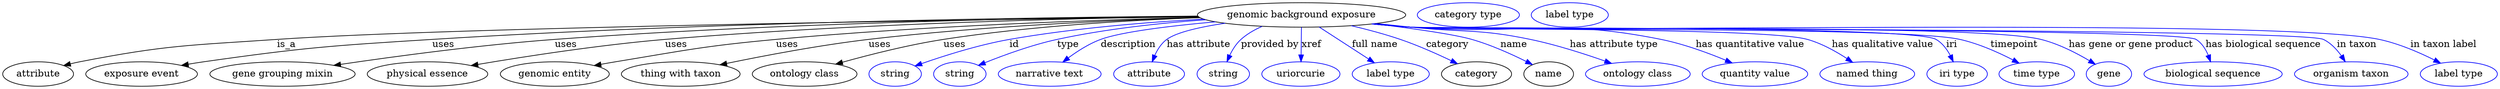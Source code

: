 digraph {
	graph [bb="0,0,3660.5,123"];
	node [label="\N"];
	"genomic background exposure"	[height=0.5,
		label="genomic background exposure",
		pos="1904,105",
		width=4.2427];
	attribute	[height=0.5,
		pos="51.995,18",
		width=1.4443];
	"genomic background exposure" -> attribute	[label=is_a,
		lp="416,61.5",
		pos="e,89.845,30.547 1752.9,102.22 1425.9,98.073 661.08,86.774 402,69 273.02,60.152 239.88,60.764 113,36 108.63,35.148 104.12,34.14 99.619,\
33.048"];
	"exposure event"	[height=0.5,
		pos="204,18",
		width=2.2748];
	"genomic background exposure" -> "exposure event"	[label=uses,
		lp="646.5,61.5",
		pos="e,261.97,30.733 1751.9,103.28 1512.8,101.37 1034.7,94.399 630,69 480.24,59.6 442.53,57.28 294,36 286.85,34.977 279.42,33.782 272.01,\
32.509"];
	"gene grouping mixin"	[height=0.5,
		pos="410,18",
		width=2.9608];
	"genomic background exposure" -> "gene grouping mixin"	[label=uses,
		lp="826.5,61.5",
		pos="e,485.71,30.78 1752,103.15 1540.6,101.05 1145.7,93.828 810,69 701.23,60.955 576.66,44.177 495.83,32.279"];
	"physical essence"	[height=0.5,
		pos="623,18",
		width=2.4553];
	"genomic background exposure" -> "physical essence"	[label=uses,
		lp="987.5,61.5",
		pos="e,686.88,30.473 1752.2,102.65 1567.4,100 1245.8,92.167 971,69 875.92,60.985 767.21,44.116 696.96,32.194"];
	"genomic entity"	[height=0.5,
		pos="809,18",
		width=2.2206];
	"genomic background exposure" -> "genomic entity"	[label=uses,
		lp="1150.5,61.5",
		pos="e,866.85,30.484 1754.3,101.34 1598.9,97.602 1349,88.877 1134,69 1028.5,59.251 1002.5,53.274 898,36 891.22,34.88 884.16,33.647 877.12,\
32.372"];
	"thing with taxon"	[height=0.5,
		pos="994,18",
		width=2.4192];
	"genomic background exposure" -> "thing with taxon"	[label=uses,
		lp="1286.5,61.5",
		pos="e,1051.6,31.583 1754.9,100.99 1626.2,97.141 1435.3,88.461 1270,69 1198.4,60.572 1117.3,45.172 1061.7,33.681"];
	"ontology class"	[height=0.5,
		pos="1176,18",
		width=2.1304];
	"genomic background exposure" -> "ontology class"	[label=uses,
		lp="1396.5,61.5",
		pos="e,1221.7,32.625 1755,100.93 1649.7,97.08 1505.6,88.433 1380,69 1329.1,61.118 1272.2,46.697 1231.5,35.361"];
	id	[color=blue,
		height=0.5,
		label=string,
		pos="1309,18",
		width=1.0652];
	"genomic background exposure" -> id	[color=blue,
		label=id,
		lp="1484,61.5",
		pos="e,1337.9,29.825 1759.8,98.883 1676.7,94.265 1570.4,85.519 1477,69 1431.6,60.968 1381.1,44.924 1347.4,33.169",
		style=solid];
	type	[color=blue,
		height=0.5,
		label=string,
		pos="1404,18",
		width=1.0652];
	"genomic background exposure" -> type	[color=blue,
		label=type,
		lp="1562,61.5",
		pos="e,1431.2,30.794 1762.9,98.043 1696.5,93.249 1616.6,84.601 1546,69 1509.2,60.876 1468.9,46.068 1440.6,34.668",
		style=solid];
	description	[color=blue,
		height=0.5,
		label="narrative text",
		pos="1536,18",
		width=2.0943];
	"genomic background exposure" -> description	[color=blue,
		label=description,
		lp="1649.5,61.5",
		pos="e,1554.7,35.594 1777,94.963 1711.6,89.117 1639.5,80.448 1609,69 1592.4,62.752 1575.9,51.943 1562.8,41.97",
		style=solid];
	"has attribute"	[color=blue,
		height=0.5,
		label=attribute,
		pos="1681,18",
		width=1.4443];
	"genomic background exposure" -> "has attribute"	[color=blue,
		label="has attribute",
		lp="1753,61.5",
		pos="e,1685.2,35.971 1791,92.84 1754.8,87.404 1720.3,79.673 1706,69 1698.2,63.181 1692.7,54.25 1688.8,45.537",
		style=solid];
	"provided by"	[color=blue,
		height=0.5,
		label=string,
		pos="1789,18",
		width=1.0652];
	"genomic background exposure" -> "provided by"	[color=blue,
		label="provided by",
		lp="1857.5,61.5",
		pos="e,1794.4,36.267 1845.9,88.144 1834.8,83.266 1823.9,76.998 1815,69 1807.9,62.627 1802.5,53.869 1798.4,45.463",
		style=solid];
	xref	[color=blue,
		height=0.5,
		label=uriorcurie,
		pos="1903,18",
		width=1.5887];
	"genomic background exposure" -> xref	[color=blue,
		label=xref,
		lp="1918.5,61.5",
		pos="e,1903.2,36.175 1903.8,86.799 1903.7,75.163 1903.5,59.548 1903.3,46.237",
		style=solid];
	"full name"	[color=blue,
		height=0.5,
		label="label type",
		pos="2035,18",
		width=1.5707];
	"genomic background exposure" -> "full name"	[color=blue,
		label="full name",
		lp="2011.5,61.5",
		pos="e,2010.9,34.612 1929.9,87.207 1950.7,73.71 1980,54.672 2002.4,40.138",
		style=solid];
	category	[height=0.5,
		pos="2161,18",
		width=1.4263];
	"genomic background exposure" -> category	[color=blue,
		label=category,
		lp="2118.5,61.5",
		pos="e,2133,33.208 1977,89.122 2000.3,83.655 2026,76.85 2049,69 2074.6,60.266 2102.4,47.87 2123.9,37.606",
		style=solid];
	name	[height=0.5,
		pos="2267,18",
		width=1.011];
	"genomic background exposure" -> name	[color=blue,
		label=name,
		lp="2216,61.5",
		pos="e,2243,31.948 2010.4,92.069 2065.7,85.272 2127.3,76.618 2154,69 2182,61.02 2212,47.462 2234.1,36.475",
		style=solid];
	"has attribute type"	[color=blue,
		height=0.5,
		label="ontology class",
		pos="2398,18",
		width=2.1304];
	"genomic background exposure" -> "has attribute type"	[color=blue,
		label="has attribute type",
		lp="2363,61.5",
		pos="e,2359.3,33.687 2013.5,92.392 2030.8,90.58 2048.4,88.734 2065,87 2142.8,78.895 2163.4,84.878 2240,69 2277.5,61.224 2318.7,48.018 \
2349.6,37.131",
		style=solid];
	"has quantitative value"	[color=blue,
		height=0.5,
		label="quantity value",
		pos="2570,18",
		width=2.1484];
	"genomic background exposure" -> "has quantitative value"	[color=blue,
		label="has quantitative value",
		lp="2563,61.5",
		pos="e,2536.5,34.341 2010,91.951 2028.3,90.113 2047.2,88.375 2065,87 2227.8,74.421 2271.9,101.17 2432,69 2464.8,62.405 2500.3,49.412 \
2527.1,38.324",
		style=solid];
	"has qualitative value"	[color=blue,
		height=0.5,
		label="named thing",
		pos="2735,18",
		width=1.9318];
	"genomic background exposure" -> "has qualitative value"	[color=blue,
		label="has qualitative value",
		lp="2757.5,61.5",
		pos="e,2713.5,35.163 2008.7,91.806 2027.4,89.95 2046.8,88.242 2065,87 2129.5,82.6 2584.7,86.494 2647,69 2667.7,63.187 2688.7,51.51 2705,\
40.902",
		style=solid];
	iri	[color=blue,
		height=0.5,
		label="iri type",
		pos="2867,18",
		width=1.2277];
	"genomic background exposure" -> iri	[color=blue,
		label=iri,
		lp="2859,61.5",
		pos="e,2861.3,36.122 2007.8,91.776 2026.8,89.898 2046.5,88.191 2065,87 2107.8,84.248 2798.8,90.273 2836,69 2845.2,63.731 2852,54.502 \
2856.9,45.396",
		style=solid];
	timepoint	[color=blue,
		height=0.5,
		label="time type",
		pos="2984,18",
		width=1.5346];
	"genomic background exposure" -> timepoint	[color=blue,
		label=timepoint,
		lp="2951,61.5",
		pos="e,2958.1,34.015 2007.8,91.761 2026.8,89.885 2046.5,88.182 2065,87 2154.4,81.292 2783.6,88.501 2871,69 2898.5,62.87 2927.5,49.883 \
2949.2,38.681",
		style=solid];
	"has gene or gene product"	[color=blue,
		height=0.5,
		label=gene,
		pos="3090,18",
		width=0.92075];
	"genomic background exposure" -> "has gene or gene product"	[color=blue,
		label="has gene or gene product",
		lp="3122.5,61.5",
		pos="e,3070,32.379 2007.8,91.717 2026.8,89.845 2046.5,88.155 2065,87 2167.6,80.597 2890.2,93.59 2990,69 3015.5,62.707 3042.1,49.062 3061.4,\
37.615",
		style=solid];
	"has biological sequence"	[color=blue,
		height=0.5,
		label="biological sequence",
		pos="3243,18",
		width=2.8164];
	"genomic background exposure" -> "has biological sequence"	[color=blue,
		label="has biological sequence",
		lp="3316.5,61.5",
		pos="e,3239.3,36.039 2007.4,91.7 2026.5,89.818 2046.3,88.128 2065,87 2097,85.066 3190.9,86.052 3218,69 3226.4,63.688 3232.1,54.578 3235.9,\
45.578",
		style=solid];
	"in taxon"	[color=blue,
		height=0.5,
		label="organism taxon",
		pos="3446,18",
		width=2.3109];
	"genomic background exposure" -> "in taxon"	[color=blue,
		label="in taxon",
		lp="3454,61.5",
		pos="e,3437.1,36.295 2007.4,91.667 2026.5,89.788 2046.3,88.108 2065,87 2102.2,84.793 3371.5,85.148 3405,69 3415.8,63.78 3424.8,54.166 \
3431.5,44.752",
		style=solid];
	"in taxon label"	[color=blue,
		height=0.5,
		label="label type",
		pos="3604,18",
		width=1.5707];
	"genomic background exposure" -> "in taxon label"	[color=blue,
		label="in taxon label",
		lp="3581.5,61.5",
		pos="e,3577.1,34.095 2006.9,91.697 2026.2,89.802 2046.2,88.109 2065,87 2222.7,77.694 3332.4,101.67 3487,69 3515.4,63.006 3545.4,50.015 \
3567.9,38.778",
		style=solid];
	"named thing_category"	[color=blue,
		height=0.5,
		label="category type",
		pos="2149,105",
		width=2.0762];
	attribute_name	[color=blue,
		height=0.5,
		label="label type",
		pos="2298,105",
		width=1.5707];
}
